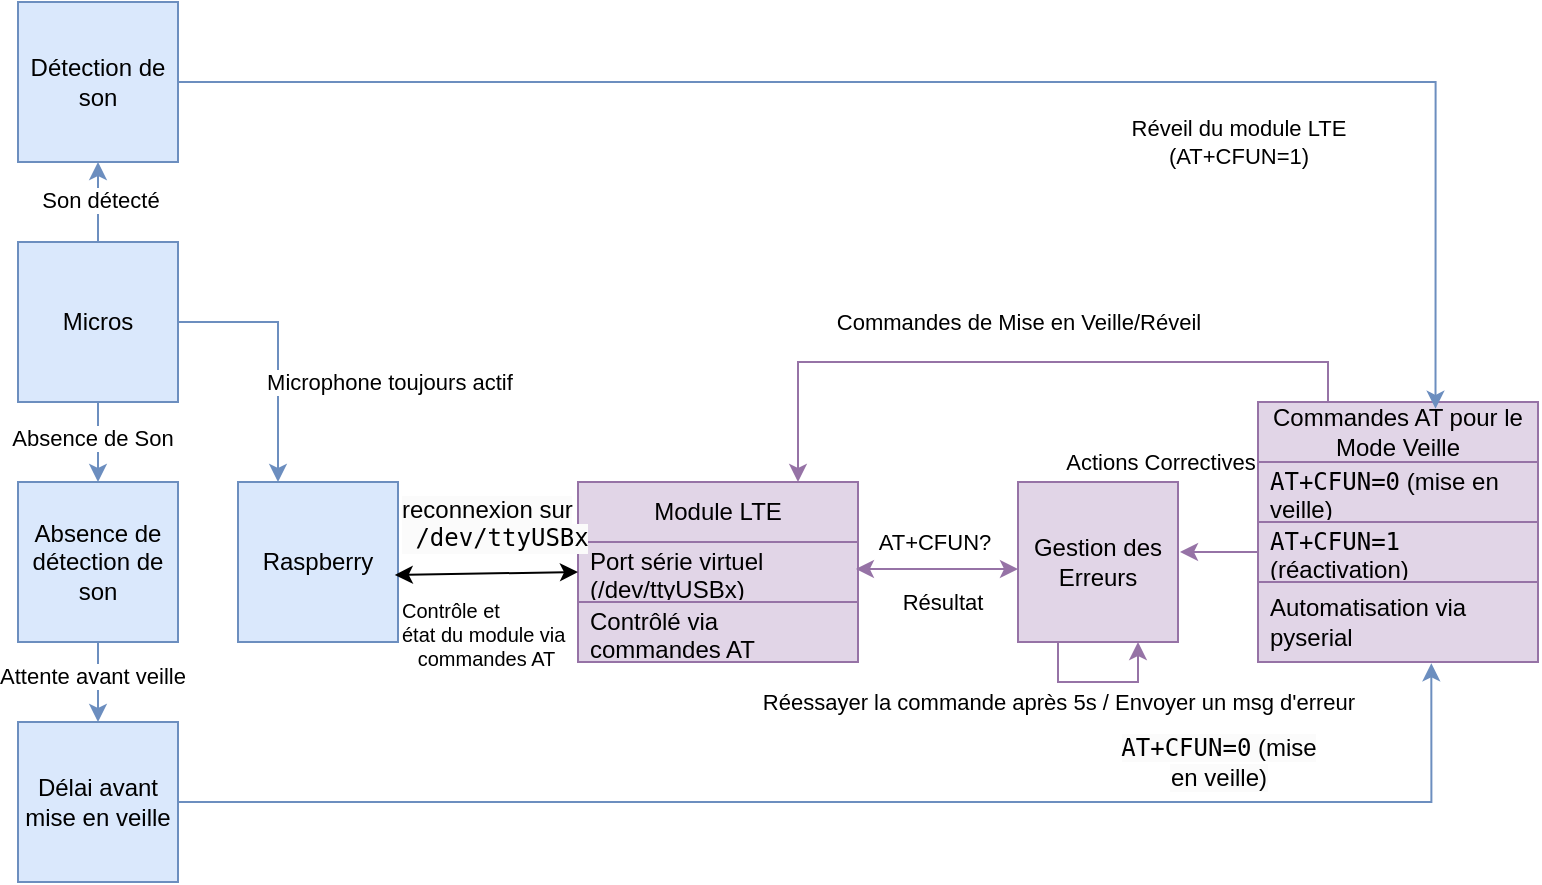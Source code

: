 <mxfile version="26.0.11">
  <diagram name="Page-1" id="MAW8dSMLTUlCFj_4ikOb">
    <mxGraphModel dx="1050" dy="1726" grid="1" gridSize="10" guides="1" tooltips="1" connect="1" arrows="1" fold="1" page="1" pageScale="1" pageWidth="827" pageHeight="1169" math="0" shadow="0">
      <root>
        <mxCell id="0" />
        <mxCell id="1" parent="0" />
        <mxCell id="qQpxUA6scXSgmZjv9p_q-1" value="Raspberry" style="whiteSpace=wrap;html=1;aspect=fixed;fillColor=#dae8fc;strokeColor=#6c8ebf;" parent="1" vertex="1">
          <mxGeometry x="120" y="220" width="80" height="80" as="geometry" />
        </mxCell>
        <mxCell id="qQpxUA6scXSgmZjv9p_q-9" value="Module LTE" style="swimlane;fontStyle=0;childLayout=stackLayout;horizontal=1;startSize=30;horizontalStack=0;resizeParent=1;resizeParentMax=0;resizeLast=0;collapsible=1;marginBottom=0;whiteSpace=wrap;html=1;fillColor=#e1d5e7;strokeColor=#9673a6;" parent="1" vertex="1">
          <mxGeometry x="290" y="220" width="140" height="90" as="geometry" />
        </mxCell>
        <mxCell id="qQpxUA6scXSgmZjv9p_q-10" value="Port série virtuel (/dev/ttyUSBx)" style="text;strokeColor=#9673a6;fillColor=#e1d5e7;align=left;verticalAlign=middle;spacingLeft=4;spacingRight=4;overflow=hidden;points=[[0,0.5],[1,0.5]];portConstraint=eastwest;rotatable=0;whiteSpace=wrap;html=1;" parent="qQpxUA6scXSgmZjv9p_q-9" vertex="1">
          <mxGeometry y="30" width="140" height="30" as="geometry" />
        </mxCell>
        <mxCell id="qQpxUA6scXSgmZjv9p_q-12" value="Contrôlé via commandes AT" style="text;strokeColor=#9673a6;fillColor=#e1d5e7;align=left;verticalAlign=middle;spacingLeft=4;spacingRight=4;overflow=hidden;points=[[0,0.5],[1,0.5]];portConstraint=eastwest;rotatable=0;whiteSpace=wrap;html=1;" parent="qQpxUA6scXSgmZjv9p_q-9" vertex="1">
          <mxGeometry y="60" width="140" height="30" as="geometry" />
        </mxCell>
        <mxCell id="qQpxUA6scXSgmZjv9p_q-31" style="edgeStyle=orthogonalEdgeStyle;rounded=0;orthogonalLoop=1;jettySize=auto;html=1;exitX=1;exitY=0.5;exitDx=0;exitDy=0;entryX=0.25;entryY=0;entryDx=0;entryDy=0;fillColor=#dae8fc;strokeColor=#6c8ebf;" parent="1" source="qQpxUA6scXSgmZjv9p_q-27" target="qQpxUA6scXSgmZjv9p_q-1" edge="1">
          <mxGeometry relative="1" as="geometry" />
        </mxCell>
        <mxCell id="CgpSHq_irO7UMMwsrlzG-7" value="Microphone toujours actif&amp;nbsp;" style="edgeLabel;html=1;align=center;verticalAlign=middle;resizable=0;points=[];" parent="qQpxUA6scXSgmZjv9p_q-31" vertex="1" connectable="0">
          <mxGeometry x="-0.298" y="4" relative="1" as="geometry">
            <mxPoint x="61" y="34" as="offset" />
          </mxGeometry>
        </mxCell>
        <mxCell id="CgpSHq_irO7UMMwsrlzG-18" style="edgeStyle=orthogonalEdgeStyle;rounded=0;orthogonalLoop=1;jettySize=auto;html=1;exitX=0.5;exitY=1;exitDx=0;exitDy=0;entryX=0.5;entryY=0;entryDx=0;entryDy=0;fillColor=#dae8fc;strokeColor=#6c8ebf;" parent="1" source="qQpxUA6scXSgmZjv9p_q-27" target="CgpSHq_irO7UMMwsrlzG-16" edge="1">
          <mxGeometry relative="1" as="geometry" />
        </mxCell>
        <mxCell id="jZ3Qf_1Z786KigS3il5h-21" value="Absence de Son" style="edgeLabel;html=1;align=center;verticalAlign=middle;resizable=0;points=[];" parent="CgpSHq_irO7UMMwsrlzG-18" vertex="1" connectable="0">
          <mxGeometry x="-0.11" y="-3" relative="1" as="geometry">
            <mxPoint as="offset" />
          </mxGeometry>
        </mxCell>
        <mxCell id="jZ3Qf_1Z786KigS3il5h-31" style="edgeStyle=orthogonalEdgeStyle;rounded=0;orthogonalLoop=1;jettySize=auto;html=1;exitX=0.5;exitY=0;exitDx=0;exitDy=0;entryX=0.5;entryY=1;entryDx=0;entryDy=0;fillColor=#dae8fc;strokeColor=#6c8ebf;" parent="1" source="qQpxUA6scXSgmZjv9p_q-27" target="jZ3Qf_1Z786KigS3il5h-1" edge="1">
          <mxGeometry relative="1" as="geometry" />
        </mxCell>
        <mxCell id="jZ3Qf_1Z786KigS3il5h-32" value="Son détecté" style="edgeLabel;html=1;align=center;verticalAlign=middle;resizable=0;points=[];" parent="jZ3Qf_1Z786KigS3il5h-31" vertex="1" connectable="0">
          <mxGeometry x="0.079" y="-1" relative="1" as="geometry">
            <mxPoint as="offset" />
          </mxGeometry>
        </mxCell>
        <mxCell id="qQpxUA6scXSgmZjv9p_q-27" value="Micros" style="whiteSpace=wrap;html=1;aspect=fixed;fillColor=#dae8fc;strokeColor=#6c8ebf;" parent="1" vertex="1">
          <mxGeometry x="10" y="100" width="80" height="80" as="geometry" />
        </mxCell>
        <mxCell id="jZ3Qf_1Z786KigS3il5h-37" style="edgeStyle=orthogonalEdgeStyle;rounded=0;orthogonalLoop=1;jettySize=auto;html=1;exitX=0.25;exitY=0;exitDx=0;exitDy=0;entryX=1;entryY=0.75;entryDx=0;entryDy=0;fillColor=#e1d5e7;strokeColor=#9673a6;" parent="1" source="qQpxUA6scXSgmZjv9p_q-36" edge="1">
          <mxGeometry relative="1" as="geometry">
            <mxPoint x="400" y="220.0" as="targetPoint" />
            <Array as="points">
              <mxPoint x="665" y="160" />
              <mxPoint x="400" y="160" />
            </Array>
          </mxGeometry>
        </mxCell>
        <mxCell id="jZ3Qf_1Z786KigS3il5h-42" value="Commandes de Mise en Veille/Réveil" style="edgeLabel;html=1;align=center;verticalAlign=middle;resizable=0;points=[];" parent="jZ3Qf_1Z786KigS3il5h-37" vertex="1" connectable="0">
          <mxGeometry x="0.246" y="-1" relative="1" as="geometry">
            <mxPoint x="40" y="-19" as="offset" />
          </mxGeometry>
        </mxCell>
        <mxCell id="qQpxUA6scXSgmZjv9p_q-36" value="Commandes AT pour le Mode Veille" style="swimlane;fontStyle=0;childLayout=stackLayout;horizontal=1;startSize=30;horizontalStack=0;resizeParent=1;resizeParentMax=0;resizeLast=0;collapsible=1;marginBottom=0;whiteSpace=wrap;html=1;fillColor=#e1d5e7;strokeColor=#9673a6;" parent="1" vertex="1">
          <mxGeometry x="630" y="180" width="140" height="130" as="geometry" />
        </mxCell>
        <mxCell id="qQpxUA6scXSgmZjv9p_q-37" value="&lt;code&gt;AT+CFUN=0&lt;/code&gt; (mise en veille)" style="text;strokeColor=#9673a6;fillColor=#e1d5e7;align=left;verticalAlign=middle;spacingLeft=4;spacingRight=4;overflow=hidden;points=[[0,0.5],[1,0.5]];portConstraint=eastwest;rotatable=0;whiteSpace=wrap;html=1;" parent="qQpxUA6scXSgmZjv9p_q-36" vertex="1">
          <mxGeometry y="30" width="140" height="30" as="geometry" />
        </mxCell>
        <mxCell id="qQpxUA6scXSgmZjv9p_q-38" value="&lt;code&gt;AT+CFUN=1&lt;/code&gt; (réactivation)" style="text;strokeColor=#9673a6;fillColor=#e1d5e7;align=left;verticalAlign=middle;spacingLeft=4;spacingRight=4;overflow=hidden;points=[[0,0.5],[1,0.5]];portConstraint=eastwest;rotatable=0;whiteSpace=wrap;html=1;" parent="qQpxUA6scXSgmZjv9p_q-36" vertex="1">
          <mxGeometry y="60" width="140" height="30" as="geometry" />
        </mxCell>
        <mxCell id="qQpxUA6scXSgmZjv9p_q-39" value="Automatisation via pyserial" style="text;strokeColor=#9673a6;fillColor=#e1d5e7;align=left;verticalAlign=middle;spacingLeft=4;spacingRight=4;overflow=hidden;points=[[0,0.5],[1,0.5]];portConstraint=eastwest;rotatable=0;whiteSpace=wrap;html=1;" parent="qQpxUA6scXSgmZjv9p_q-36" vertex="1">
          <mxGeometry y="90" width="140" height="40" as="geometry" />
        </mxCell>
        <mxCell id="CgpSHq_irO7UMMwsrlzG-20" style="edgeStyle=orthogonalEdgeStyle;rounded=0;orthogonalLoop=1;jettySize=auto;html=1;exitX=0.5;exitY=1;exitDx=0;exitDy=0;entryX=0.5;entryY=0;entryDx=0;entryDy=0;fillColor=#dae8fc;strokeColor=#6c8ebf;" parent="1" source="CgpSHq_irO7UMMwsrlzG-16" target="CgpSHq_irO7UMMwsrlzG-19" edge="1">
          <mxGeometry relative="1" as="geometry" />
        </mxCell>
        <mxCell id="jZ3Qf_1Z786KigS3il5h-20" value="Attente avant veille" style="edgeLabel;html=1;align=center;verticalAlign=middle;resizable=0;points=[];" parent="CgpSHq_irO7UMMwsrlzG-20" vertex="1" connectable="0">
          <mxGeometry x="-0.15" y="-3" relative="1" as="geometry">
            <mxPoint as="offset" />
          </mxGeometry>
        </mxCell>
        <mxCell id="CgpSHq_irO7UMMwsrlzG-16" value="Absence de détection de son" style="whiteSpace=wrap;html=1;aspect=fixed;fillColor=#dae8fc;strokeColor=#6c8ebf;" parent="1" vertex="1">
          <mxGeometry x="10" y="220" width="80" height="80" as="geometry" />
        </mxCell>
        <mxCell id="CgpSHq_irO7UMMwsrlzG-19" value="Délai avant mise en veille" style="whiteSpace=wrap;html=1;aspect=fixed;fillColor=#dae8fc;strokeColor=#6c8ebf;" parent="1" vertex="1">
          <mxGeometry x="10" y="340" width="80" height="80" as="geometry" />
        </mxCell>
        <mxCell id="jZ3Qf_1Z786KigS3il5h-1" value="Détection de son" style="whiteSpace=wrap;html=1;aspect=fixed;fillColor=#dae8fc;strokeColor=#6c8ebf;" parent="1" vertex="1">
          <mxGeometry x="10" y="-20" width="80" height="80" as="geometry" />
        </mxCell>
        <mxCell id="jZ3Qf_1Z786KigS3il5h-5" value="Gestion des Erreurs" style="whiteSpace=wrap;html=1;aspect=fixed;fillColor=#e1d5e7;strokeColor=#9673a6;" parent="1" vertex="1">
          <mxGeometry x="510" y="220" width="80" height="80" as="geometry" />
        </mxCell>
        <mxCell id="jZ3Qf_1Z786KigS3il5h-7" style="edgeStyle=orthogonalEdgeStyle;rounded=0;orthogonalLoop=1;jettySize=auto;html=1;exitX=0.5;exitY=1;exitDx=0;exitDy=0;" parent="1" source="jZ3Qf_1Z786KigS3il5h-5" target="jZ3Qf_1Z786KigS3il5h-5" edge="1">
          <mxGeometry relative="1" as="geometry" />
        </mxCell>
        <mxCell id="jZ3Qf_1Z786KigS3il5h-27" value="" style="endArrow=classic;startArrow=classic;html=1;rounded=0;exitX=1;exitY=0.5;exitDx=0;exitDy=0;entryX=0;entryY=0.544;entryDx=0;entryDy=0;entryPerimeter=0;fillColor=#e1d5e7;strokeColor=#9673a6;" parent="1" target="jZ3Qf_1Z786KigS3il5h-5" edge="1">
          <mxGeometry width="50" height="50" relative="1" as="geometry">
            <mxPoint x="428.96" y="263.5" as="sourcePoint" />
            <mxPoint x="510" y="260" as="targetPoint" />
          </mxGeometry>
        </mxCell>
        <mxCell id="jZ3Qf_1Z786KigS3il5h-29" value="AT+CFUN?" style="edgeLabel;html=1;align=center;verticalAlign=middle;resizable=0;points=[];" parent="jZ3Qf_1Z786KigS3il5h-27" vertex="1" connectable="0">
          <mxGeometry x="-0.036" y="1" relative="1" as="geometry">
            <mxPoint y="-13" as="offset" />
          </mxGeometry>
        </mxCell>
        <mxCell id="jZ3Qf_1Z786KigS3il5h-30" value="Résultat" style="edgeLabel;html=1;align=center;verticalAlign=middle;resizable=0;points=[];" parent="jZ3Qf_1Z786KigS3il5h-27" vertex="1" connectable="0">
          <mxGeometry x="0.048" y="1" relative="1" as="geometry">
            <mxPoint y="17" as="offset" />
          </mxGeometry>
        </mxCell>
        <mxCell id="jZ3Qf_1Z786KigS3il5h-33" style="edgeStyle=orthogonalEdgeStyle;rounded=0;orthogonalLoop=1;jettySize=auto;html=1;exitX=1;exitY=0.5;exitDx=0;exitDy=0;entryX=0.619;entryY=1.016;entryDx=0;entryDy=0;entryPerimeter=0;fillColor=#dae8fc;strokeColor=#6c8ebf;" parent="1" source="CgpSHq_irO7UMMwsrlzG-19" target="qQpxUA6scXSgmZjv9p_q-39" edge="1">
          <mxGeometry relative="1" as="geometry" />
        </mxCell>
        <mxCell id="jZ3Qf_1Z786KigS3il5h-34" value="&lt;code style=&quot;text-wrap: wrap; font-size: 12px; text-align: left; background-color: rgb(251, 251, 251);&quot;&gt;AT+CFUN=0&lt;/code&gt;&lt;span style=&quot;text-wrap: wrap; font-size: 12px; text-align: left; background-color: rgb(251, 251, 251);&quot;&gt;&amp;nbsp;(mise en veille)&lt;/span&gt;" style="edgeLabel;html=1;align=center;verticalAlign=middle;resizable=0;points=[];" parent="jZ3Qf_1Z786KigS3il5h-33" vertex="1" connectable="0">
          <mxGeometry x="-0.116" relative="1" as="geometry">
            <mxPoint x="212" y="-20" as="offset" />
          </mxGeometry>
        </mxCell>
        <mxCell id="jZ3Qf_1Z786KigS3il5h-38" value="&lt;font style=&quot;forced-color-adjust: none; color: rgb(0, 0, 0); font-family: Helvetica; font-style: normal; font-variant-ligatures: normal; font-variant-caps: normal; font-weight: 400; letter-spacing: normal; orphans: 2; text-align: center; text-indent: 0px; text-transform: none; widows: 2; word-spacing: 0px; -webkit-text-stroke-width: 0px; white-space: nowrap; text-decoration-thickness: initial; text-decoration-style: initial; text-decoration-color: initial; font-size: 10px;&quot;&gt;Contrôle et&amp;nbsp;&lt;/font&gt;&lt;div style=&quot;forced-color-adjust: none; color: rgb(0, 0, 0); font-family: Helvetica; font-style: normal; font-variant-ligatures: normal; font-variant-caps: normal; font-weight: 400; letter-spacing: normal; orphans: 2; text-align: center; text-indent: 0px; text-transform: none; widows: 2; word-spacing: 0px; -webkit-text-stroke-width: 0px; white-space: nowrap; text-decoration-thickness: initial; text-decoration-style: initial; text-decoration-color: initial; font-size: 10px;&quot;&gt;&lt;font style=&quot;forced-color-adjust: none; font-size: 10px;&quot;&gt;état du module via&lt;/font&gt;&lt;/div&gt;&lt;div style=&quot;forced-color-adjust: none; color: rgb(0, 0, 0); font-family: Helvetica; font-style: normal; font-variant-ligatures: normal; font-variant-caps: normal; font-weight: 400; letter-spacing: normal; orphans: 2; text-align: center; text-indent: 0px; text-transform: none; widows: 2; word-spacing: 0px; -webkit-text-stroke-width: 0px; white-space: nowrap; text-decoration-thickness: initial; text-decoration-style: initial; text-decoration-color: initial; font-size: 10px;&quot;&gt;&lt;font style=&quot;forced-color-adjust: none; font-size: 10px;&quot;&gt;&amp;nbsp;commandes AT&lt;/font&gt;&lt;/div&gt;" style="text;whiteSpace=wrap;html=1;" parent="1" vertex="1">
          <mxGeometry x="200" y="270" width="120" height="60" as="geometry" />
        </mxCell>
        <mxCell id="jZ3Qf_1Z786KigS3il5h-39" value="" style="endArrow=classic;startArrow=classic;html=1;rounded=0;exitX=0.98;exitY=0.581;exitDx=0;exitDy=0;exitPerimeter=0;entryX=0;entryY=0.5;entryDx=0;entryDy=0;" parent="1" source="qQpxUA6scXSgmZjv9p_q-1" target="qQpxUA6scXSgmZjv9p_q-10" edge="1">
          <mxGeometry width="50" height="50" relative="1" as="geometry">
            <mxPoint x="200" y="280" as="sourcePoint" />
            <mxPoint x="250" y="230" as="targetPoint" />
          </mxGeometry>
        </mxCell>
        <mxCell id="jZ3Qf_1Z786KigS3il5h-40" value="&lt;span style=&quot;color: rgb(0, 0, 0); font-family: Helvetica; font-size: 12px; font-style: normal; font-variant-ligatures: normal; font-variant-caps: normal; font-weight: 400; letter-spacing: normal; orphans: 2; text-align: left; text-indent: 0px; text-transform: none; widows: 2; word-spacing: 0px; -webkit-text-stroke-width: 0px; white-space: normal; background-color: rgb(251, 251, 251); text-decoration-thickness: initial; text-decoration-style: initial; text-decoration-color: initial; display: inline !important; float: none;&quot;&gt;reconnexion sur&lt;/span&gt;&lt;div style=&quot;forced-color-adjust: none; color: rgb(0, 0, 0); font-family: Helvetica; font-size: 12px; font-style: normal; font-variant-ligatures: normal; font-variant-caps: normal; font-weight: 400; letter-spacing: normal; orphans: 2; text-align: left; text-indent: 0px; text-transform: none; widows: 2; word-spacing: 0px; -webkit-text-stroke-width: 0px; white-space: normal; background-color: rgb(251, 251, 251); text-decoration-thickness: initial; text-decoration-style: initial; text-decoration-color: initial;&quot;&gt;&amp;nbsp;&lt;span&gt;&amp;nbsp;&lt;/span&gt;&lt;code style=&quot;forced-color-adjust: none;&quot;&gt;/dev/ttyUSBx&lt;/code&gt;&lt;/div&gt;" style="text;whiteSpace=wrap;html=1;" parent="1" vertex="1">
          <mxGeometry x="200" y="220" width="110" height="50" as="geometry" />
        </mxCell>
        <mxCell id="jZ3Qf_1Z786KigS3il5h-44" style="edgeStyle=orthogonalEdgeStyle;rounded=0;orthogonalLoop=1;jettySize=auto;html=1;exitX=0;exitY=0.5;exitDx=0;exitDy=0;entryX=1.013;entryY=0.433;entryDx=0;entryDy=0;entryPerimeter=0;fillColor=#e1d5e7;strokeColor=#9673a6;" parent="1" source="qQpxUA6scXSgmZjv9p_q-38" target="jZ3Qf_1Z786KigS3il5h-5" edge="1">
          <mxGeometry relative="1" as="geometry" />
        </mxCell>
        <mxCell id="jZ3Qf_1Z786KigS3il5h-45" value="Actions Correctives" style="edgeLabel;html=1;align=center;verticalAlign=middle;resizable=0;points=[];" parent="jZ3Qf_1Z786KigS3il5h-44" vertex="1" connectable="0">
          <mxGeometry x="-0.111" y="-3" relative="1" as="geometry">
            <mxPoint x="-32" y="-42" as="offset" />
          </mxGeometry>
        </mxCell>
        <mxCell id="jZ3Qf_1Z786KigS3il5h-46" style="edgeStyle=orthogonalEdgeStyle;rounded=0;orthogonalLoop=1;jettySize=auto;html=1;exitX=1;exitY=0.5;exitDx=0;exitDy=0;entryX=0.634;entryY=0.026;entryDx=0;entryDy=0;entryPerimeter=0;fillColor=#dae8fc;strokeColor=#6c8ebf;" parent="1" source="jZ3Qf_1Z786KigS3il5h-1" target="qQpxUA6scXSgmZjv9p_q-36" edge="1">
          <mxGeometry relative="1" as="geometry">
            <Array as="points">
              <mxPoint x="719" y="20" />
            </Array>
          </mxGeometry>
        </mxCell>
        <mxCell id="jZ3Qf_1Z786KigS3il5h-47" value="Réveil du module LTE&lt;div&gt;(AT+CFUN=1)&lt;/div&gt;" style="edgeLabel;html=1;align=center;verticalAlign=middle;resizable=0;points=[];" parent="jZ3Qf_1Z786KigS3il5h-46" vertex="1" connectable="0">
          <mxGeometry x="0.115" y="1" relative="1" as="geometry">
            <mxPoint x="88" y="31" as="offset" />
          </mxGeometry>
        </mxCell>
        <mxCell id="p_cNV0lhQDR0IGR5yUaU-1" style="edgeStyle=orthogonalEdgeStyle;rounded=0;orthogonalLoop=1;jettySize=auto;html=1;exitX=0.25;exitY=1;exitDx=0;exitDy=0;entryX=0.75;entryY=1;entryDx=0;entryDy=0;fillColor=#e1d5e7;strokeColor=#9673a6;" edge="1" parent="1" source="jZ3Qf_1Z786KigS3il5h-5" target="jZ3Qf_1Z786KigS3il5h-5">
          <mxGeometry relative="1" as="geometry" />
        </mxCell>
        <mxCell id="p_cNV0lhQDR0IGR5yUaU-2" value="Réessayer la commande après 5s / Envoyer un msg d&#39;erreur" style="edgeLabel;html=1;align=center;verticalAlign=middle;resizable=0;points=[];" vertex="1" connectable="0" parent="p_cNV0lhQDR0IGR5yUaU-1">
          <mxGeometry x="-0.255" y="2" relative="1" as="geometry">
            <mxPoint x="-10" y="12" as="offset" />
          </mxGeometry>
        </mxCell>
      </root>
    </mxGraphModel>
  </diagram>
</mxfile>
